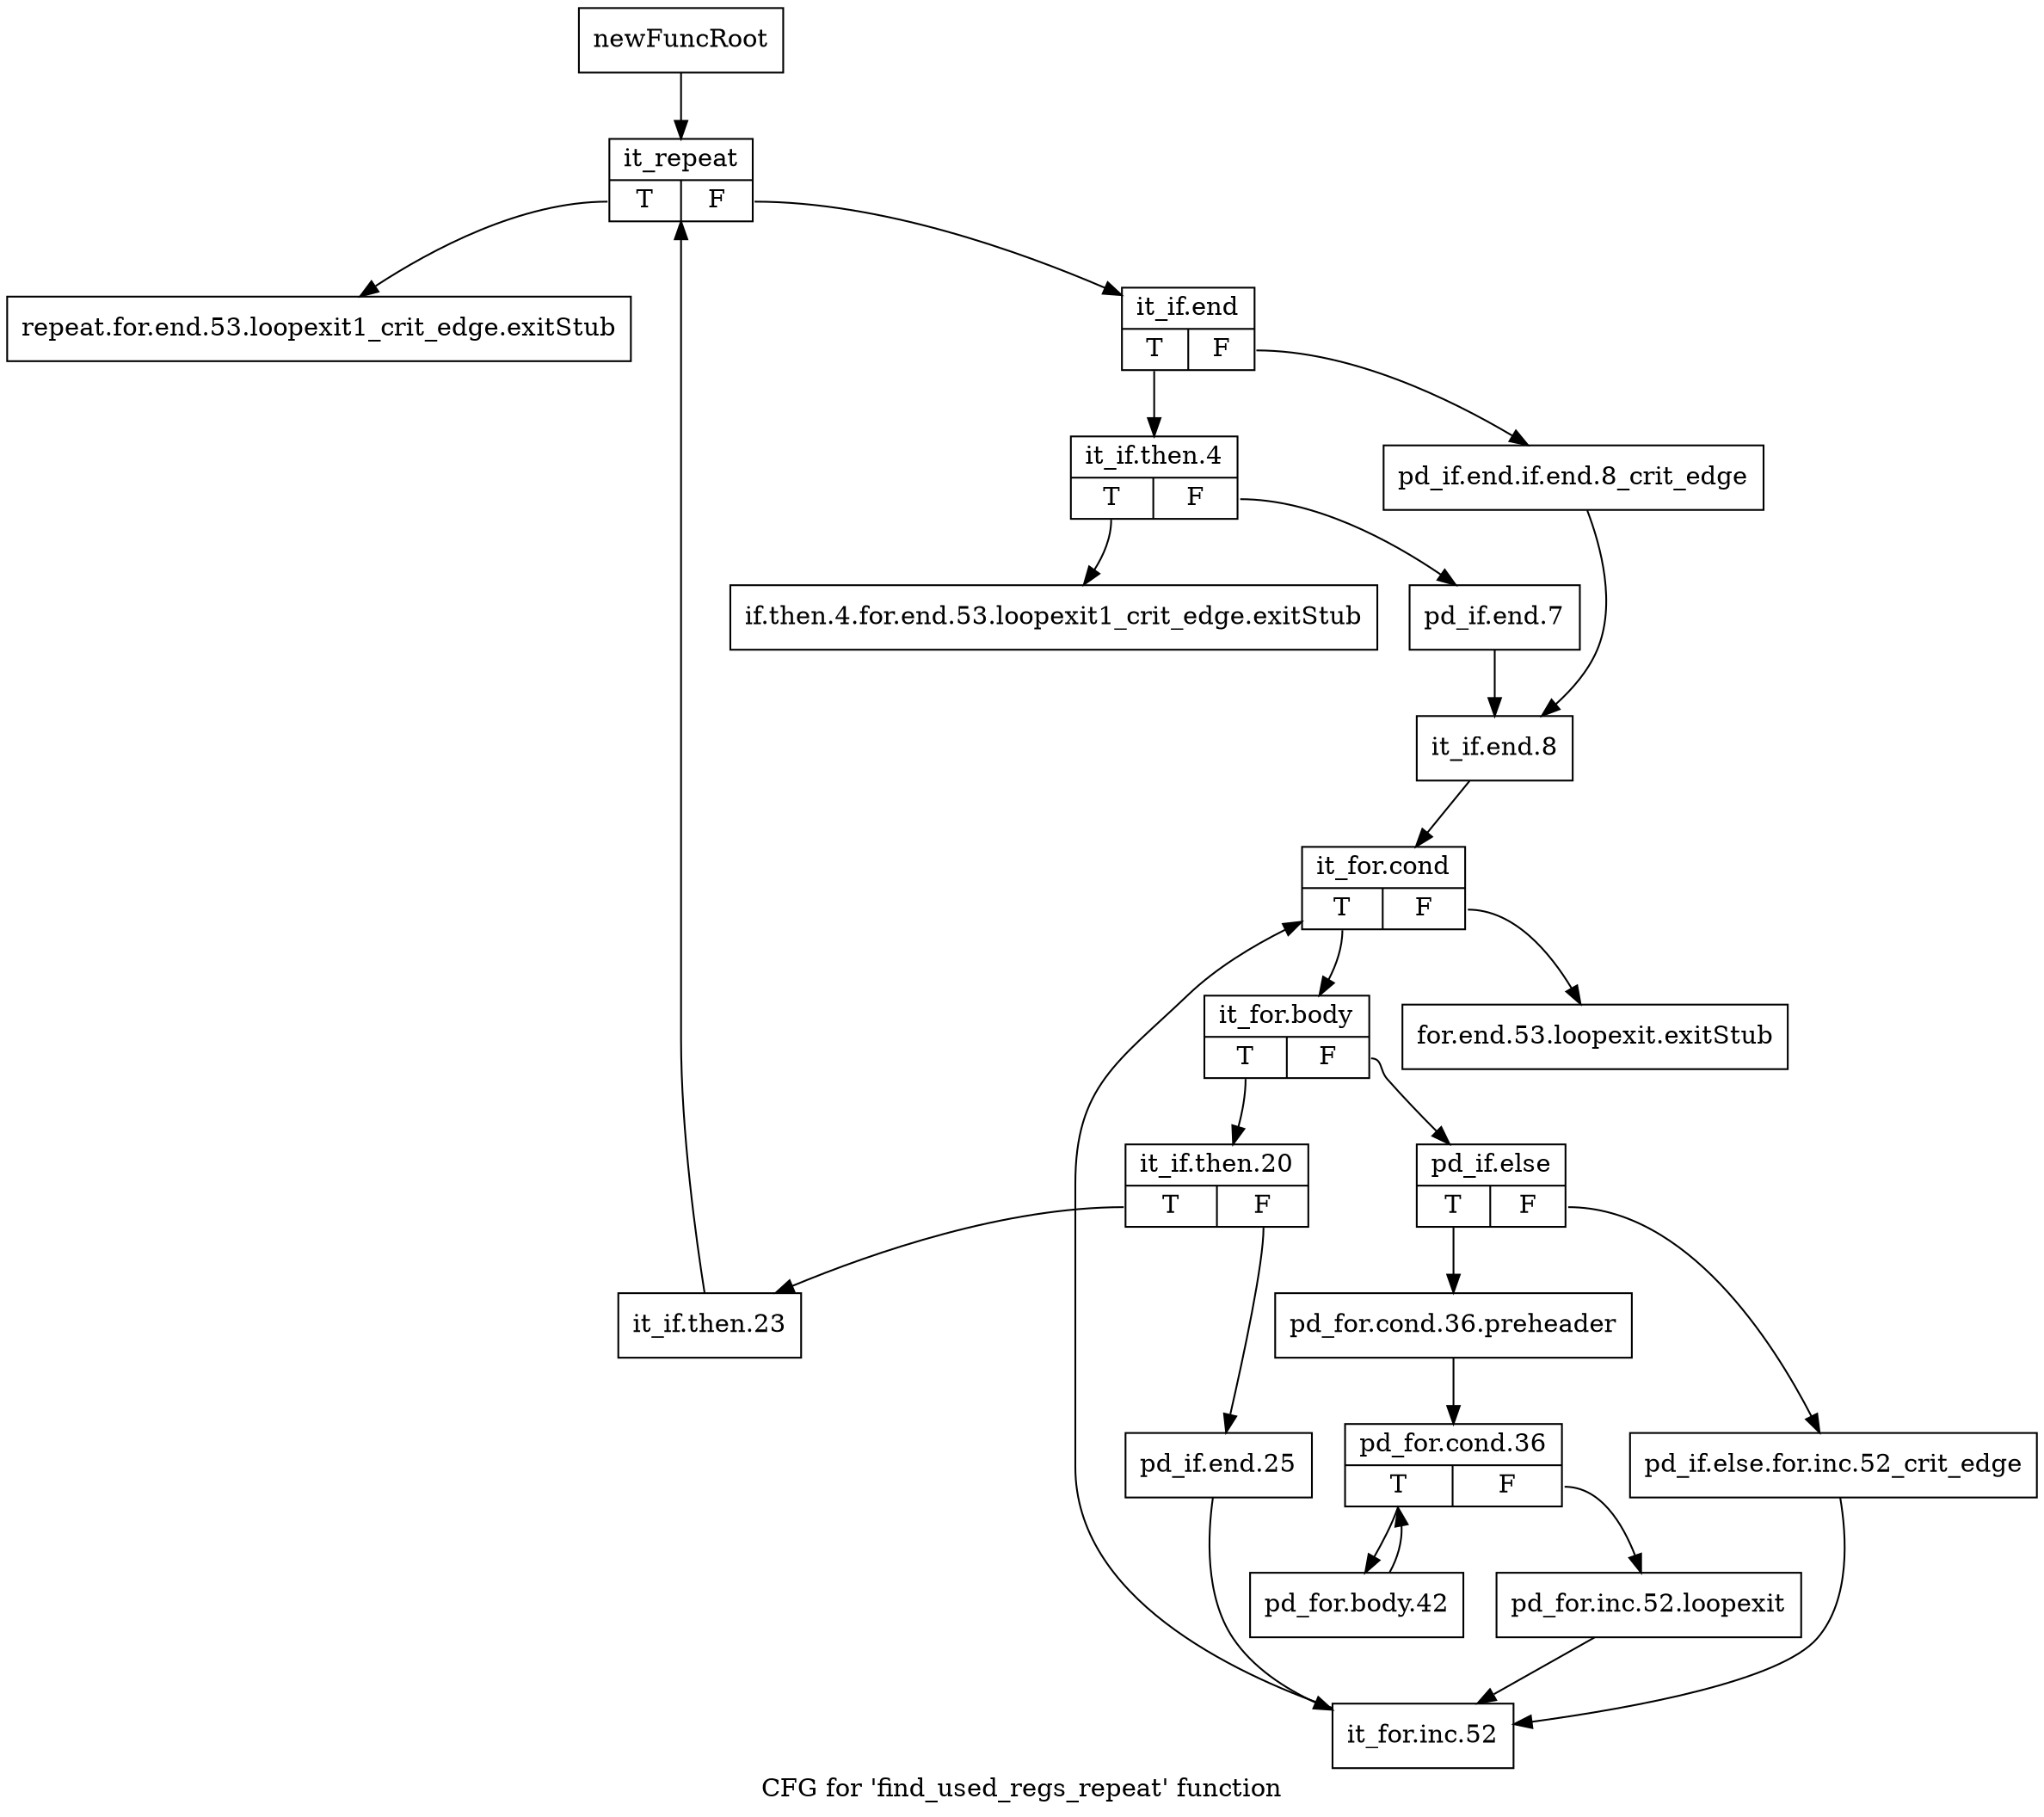 digraph "CFG for 'find_used_regs_repeat' function" {
	label="CFG for 'find_used_regs_repeat' function";

	Node0xb1cb070 [shape=record,label="{newFuncRoot}"];
	Node0xb1cb070 -> Node0xb1d4b70;
	Node0xb1d4a80 [shape=record,label="{repeat.for.end.53.loopexit1_crit_edge.exitStub}"];
	Node0xb1d4ad0 [shape=record,label="{if.then.4.for.end.53.loopexit1_crit_edge.exitStub}"];
	Node0xb1d4b20 [shape=record,label="{for.end.53.loopexit.exitStub}"];
	Node0xb1d4b70 [shape=record,label="{it_repeat|{<s0>T|<s1>F}}"];
	Node0xb1d4b70:s0 -> Node0xb1d4a80;
	Node0xb1d4b70:s1 -> Node0xb1d4bc0;
	Node0xb1d4bc0 [shape=record,label="{it_if.end|{<s0>T|<s1>F}}"];
	Node0xb1d4bc0:s0 -> Node0xb1d4c60;
	Node0xb1d4bc0:s1 -> Node0xb1d4c10;
	Node0xb1d4c10 [shape=record,label="{pd_if.end.if.end.8_crit_edge}"];
	Node0xb1d4c10 -> Node0xb1d4d00;
	Node0xb1d4c60 [shape=record,label="{it_if.then.4|{<s0>T|<s1>F}}"];
	Node0xb1d4c60:s0 -> Node0xb1d4ad0;
	Node0xb1d4c60:s1 -> Node0xb1d4cb0;
	Node0xb1d4cb0 [shape=record,label="{pd_if.end.7}"];
	Node0xb1d4cb0 -> Node0xb1d4d00;
	Node0xb1d4d00 [shape=record,label="{it_if.end.8}"];
	Node0xb1d4d00 -> Node0xb1d4d50;
	Node0xb1d4d50 [shape=record,label="{it_for.cond|{<s0>T|<s1>F}}"];
	Node0xb1d4d50:s0 -> Node0xb1d4da0;
	Node0xb1d4d50:s1 -> Node0xb1d4b20;
	Node0xb1d4da0 [shape=record,label="{it_for.body|{<s0>T|<s1>F}}"];
	Node0xb1d4da0:s0 -> Node0xb1d4fd0;
	Node0xb1d4da0:s1 -> Node0xb1d4df0;
	Node0xb1d4df0 [shape=record,label="{pd_if.else|{<s0>T|<s1>F}}"];
	Node0xb1d4df0:s0 -> Node0xb1d4e90;
	Node0xb1d4df0:s1 -> Node0xb1d4e40;
	Node0xb1d4e40 [shape=record,label="{pd_if.else.for.inc.52_crit_edge}"];
	Node0xb1d4e40 -> Node0xb1d5070;
	Node0xb1d4e90 [shape=record,label="{pd_for.cond.36.preheader}"];
	Node0xb1d4e90 -> Node0xb1d4ee0;
	Node0xb1d4ee0 [shape=record,label="{pd_for.cond.36|{<s0>T|<s1>F}}"];
	Node0xb1d4ee0:s0 -> Node0xb1d4f80;
	Node0xb1d4ee0:s1 -> Node0xb1d4f30;
	Node0xb1d4f30 [shape=record,label="{pd_for.inc.52.loopexit}"];
	Node0xb1d4f30 -> Node0xb1d5070;
	Node0xb1d4f80 [shape=record,label="{pd_for.body.42}"];
	Node0xb1d4f80 -> Node0xb1d4ee0;
	Node0xb1d4fd0 [shape=record,label="{it_if.then.20|{<s0>T|<s1>F}}"];
	Node0xb1d4fd0:s0 -> Node0xb1d50c0;
	Node0xb1d4fd0:s1 -> Node0xb1d5020;
	Node0xb1d5020 [shape=record,label="{pd_if.end.25}"];
	Node0xb1d5020 -> Node0xb1d5070;
	Node0xb1d5070 [shape=record,label="{it_for.inc.52}"];
	Node0xb1d5070 -> Node0xb1d4d50;
	Node0xb1d50c0 [shape=record,label="{it_if.then.23}"];
	Node0xb1d50c0 -> Node0xb1d4b70;
}

